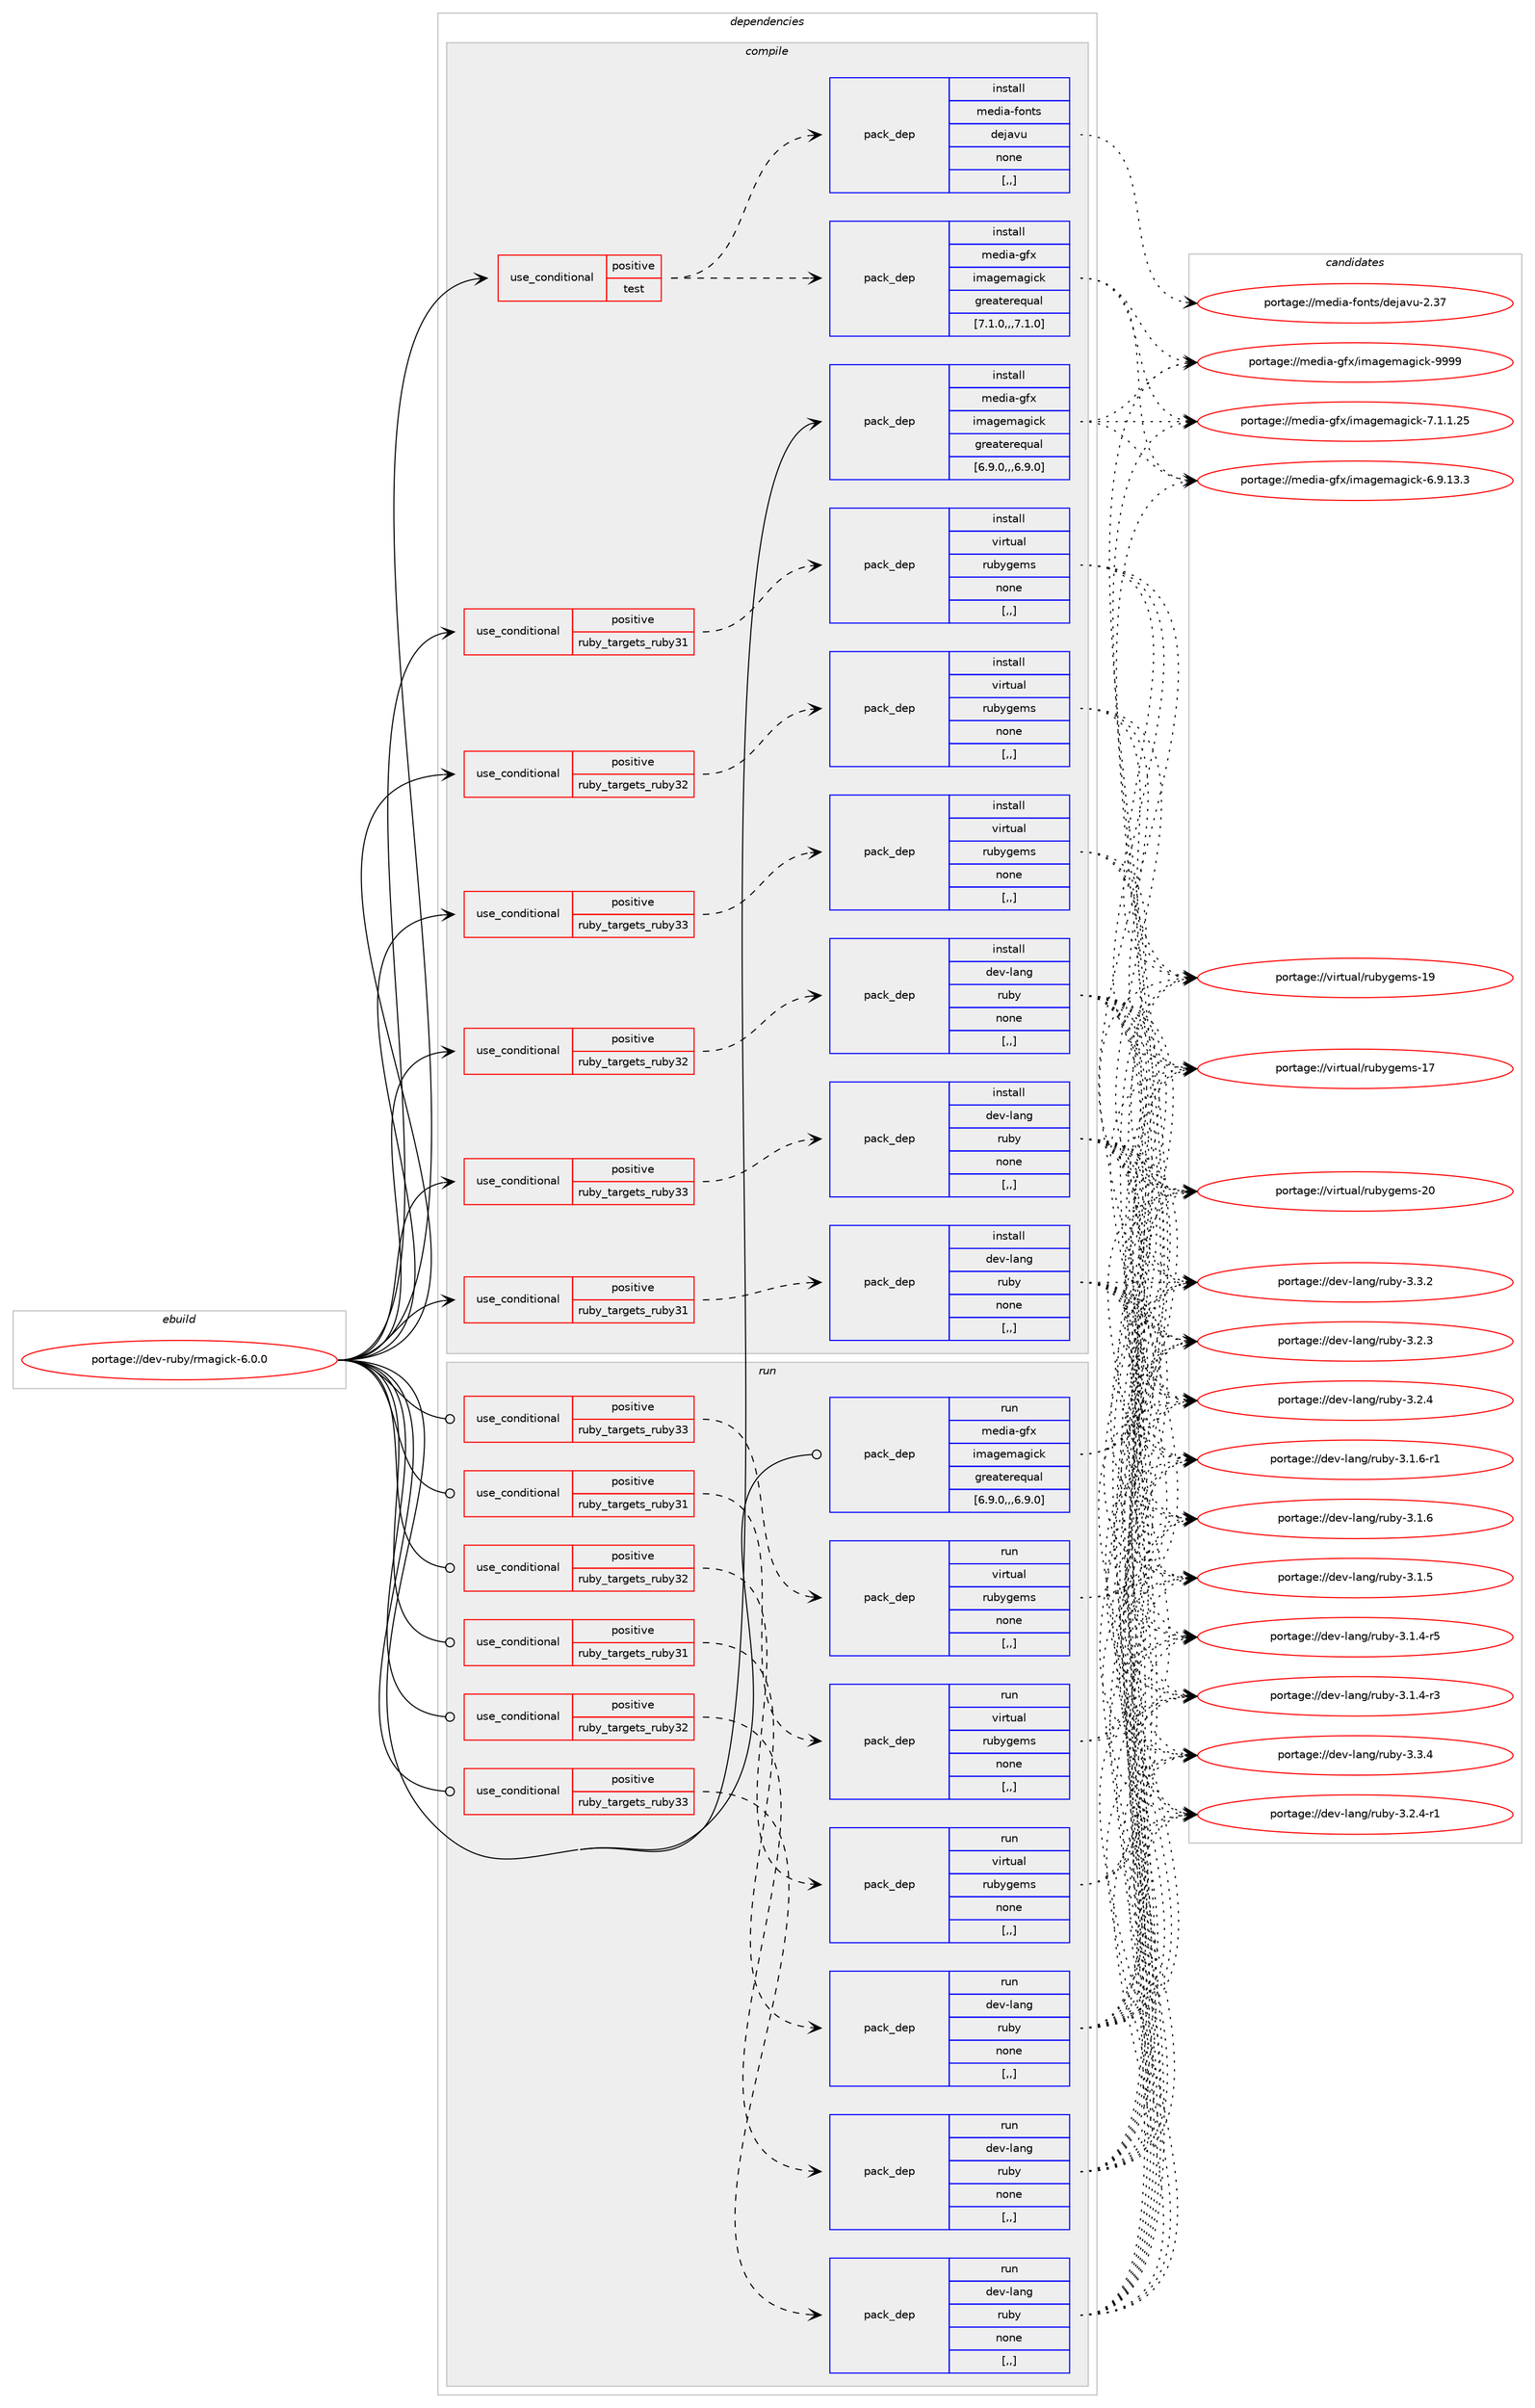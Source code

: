 digraph prolog {

# *************
# Graph options
# *************

newrank=true;
concentrate=true;
compound=true;
graph [rankdir=LR,fontname=Helvetica,fontsize=10,ranksep=1.5];#, ranksep=2.5, nodesep=0.2];
edge  [arrowhead=vee];
node  [fontname=Helvetica,fontsize=10];

# **********
# The ebuild
# **********

subgraph cluster_leftcol {
color=gray;
label=<<i>ebuild</i>>;
id [label="portage://dev-ruby/rmagick-6.0.0", color=red, width=4, href="../dev-ruby/rmagick-6.0.0.svg"];
}

# ****************
# The dependencies
# ****************

subgraph cluster_midcol {
color=gray;
label=<<i>dependencies</i>>;
subgraph cluster_compile {
fillcolor="#eeeeee";
style=filled;
label=<<i>compile</i>>;
subgraph cond54460 {
dependency198378 [label=<<TABLE BORDER="0" CELLBORDER="1" CELLSPACING="0" CELLPADDING="4"><TR><TD ROWSPAN="3" CELLPADDING="10">use_conditional</TD></TR><TR><TD>positive</TD></TR><TR><TD>ruby_targets_ruby31</TD></TR></TABLE>>, shape=none, color=red];
subgraph pack142556 {
dependency198379 [label=<<TABLE BORDER="0" CELLBORDER="1" CELLSPACING="0" CELLPADDING="4" WIDTH="220"><TR><TD ROWSPAN="6" CELLPADDING="30">pack_dep</TD></TR><TR><TD WIDTH="110">install</TD></TR><TR><TD>dev-lang</TD></TR><TR><TD>ruby</TD></TR><TR><TD>none</TD></TR><TR><TD>[,,]</TD></TR></TABLE>>, shape=none, color=blue];
}
dependency198378:e -> dependency198379:w [weight=20,style="dashed",arrowhead="vee"];
}
id:e -> dependency198378:w [weight=20,style="solid",arrowhead="vee"];
subgraph cond54461 {
dependency198380 [label=<<TABLE BORDER="0" CELLBORDER="1" CELLSPACING="0" CELLPADDING="4"><TR><TD ROWSPAN="3" CELLPADDING="10">use_conditional</TD></TR><TR><TD>positive</TD></TR><TR><TD>ruby_targets_ruby31</TD></TR></TABLE>>, shape=none, color=red];
subgraph pack142557 {
dependency198381 [label=<<TABLE BORDER="0" CELLBORDER="1" CELLSPACING="0" CELLPADDING="4" WIDTH="220"><TR><TD ROWSPAN="6" CELLPADDING="30">pack_dep</TD></TR><TR><TD WIDTH="110">install</TD></TR><TR><TD>virtual</TD></TR><TR><TD>rubygems</TD></TR><TR><TD>none</TD></TR><TR><TD>[,,]</TD></TR></TABLE>>, shape=none, color=blue];
}
dependency198380:e -> dependency198381:w [weight=20,style="dashed",arrowhead="vee"];
}
id:e -> dependency198380:w [weight=20,style="solid",arrowhead="vee"];
subgraph cond54462 {
dependency198382 [label=<<TABLE BORDER="0" CELLBORDER="1" CELLSPACING="0" CELLPADDING="4"><TR><TD ROWSPAN="3" CELLPADDING="10">use_conditional</TD></TR><TR><TD>positive</TD></TR><TR><TD>ruby_targets_ruby32</TD></TR></TABLE>>, shape=none, color=red];
subgraph pack142558 {
dependency198383 [label=<<TABLE BORDER="0" CELLBORDER="1" CELLSPACING="0" CELLPADDING="4" WIDTH="220"><TR><TD ROWSPAN="6" CELLPADDING="30">pack_dep</TD></TR><TR><TD WIDTH="110">install</TD></TR><TR><TD>dev-lang</TD></TR><TR><TD>ruby</TD></TR><TR><TD>none</TD></TR><TR><TD>[,,]</TD></TR></TABLE>>, shape=none, color=blue];
}
dependency198382:e -> dependency198383:w [weight=20,style="dashed",arrowhead="vee"];
}
id:e -> dependency198382:w [weight=20,style="solid",arrowhead="vee"];
subgraph cond54463 {
dependency198384 [label=<<TABLE BORDER="0" CELLBORDER="1" CELLSPACING="0" CELLPADDING="4"><TR><TD ROWSPAN="3" CELLPADDING="10">use_conditional</TD></TR><TR><TD>positive</TD></TR><TR><TD>ruby_targets_ruby32</TD></TR></TABLE>>, shape=none, color=red];
subgraph pack142559 {
dependency198385 [label=<<TABLE BORDER="0" CELLBORDER="1" CELLSPACING="0" CELLPADDING="4" WIDTH="220"><TR><TD ROWSPAN="6" CELLPADDING="30">pack_dep</TD></TR><TR><TD WIDTH="110">install</TD></TR><TR><TD>virtual</TD></TR><TR><TD>rubygems</TD></TR><TR><TD>none</TD></TR><TR><TD>[,,]</TD></TR></TABLE>>, shape=none, color=blue];
}
dependency198384:e -> dependency198385:w [weight=20,style="dashed",arrowhead="vee"];
}
id:e -> dependency198384:w [weight=20,style="solid",arrowhead="vee"];
subgraph cond54464 {
dependency198386 [label=<<TABLE BORDER="0" CELLBORDER="1" CELLSPACING="0" CELLPADDING="4"><TR><TD ROWSPAN="3" CELLPADDING="10">use_conditional</TD></TR><TR><TD>positive</TD></TR><TR><TD>ruby_targets_ruby33</TD></TR></TABLE>>, shape=none, color=red];
subgraph pack142560 {
dependency198387 [label=<<TABLE BORDER="0" CELLBORDER="1" CELLSPACING="0" CELLPADDING="4" WIDTH="220"><TR><TD ROWSPAN="6" CELLPADDING="30">pack_dep</TD></TR><TR><TD WIDTH="110">install</TD></TR><TR><TD>dev-lang</TD></TR><TR><TD>ruby</TD></TR><TR><TD>none</TD></TR><TR><TD>[,,]</TD></TR></TABLE>>, shape=none, color=blue];
}
dependency198386:e -> dependency198387:w [weight=20,style="dashed",arrowhead="vee"];
}
id:e -> dependency198386:w [weight=20,style="solid",arrowhead="vee"];
subgraph cond54465 {
dependency198388 [label=<<TABLE BORDER="0" CELLBORDER="1" CELLSPACING="0" CELLPADDING="4"><TR><TD ROWSPAN="3" CELLPADDING="10">use_conditional</TD></TR><TR><TD>positive</TD></TR><TR><TD>ruby_targets_ruby33</TD></TR></TABLE>>, shape=none, color=red];
subgraph pack142561 {
dependency198389 [label=<<TABLE BORDER="0" CELLBORDER="1" CELLSPACING="0" CELLPADDING="4" WIDTH="220"><TR><TD ROWSPAN="6" CELLPADDING="30">pack_dep</TD></TR><TR><TD WIDTH="110">install</TD></TR><TR><TD>virtual</TD></TR><TR><TD>rubygems</TD></TR><TR><TD>none</TD></TR><TR><TD>[,,]</TD></TR></TABLE>>, shape=none, color=blue];
}
dependency198388:e -> dependency198389:w [weight=20,style="dashed",arrowhead="vee"];
}
id:e -> dependency198388:w [weight=20,style="solid",arrowhead="vee"];
subgraph cond54466 {
dependency198390 [label=<<TABLE BORDER="0" CELLBORDER="1" CELLSPACING="0" CELLPADDING="4"><TR><TD ROWSPAN="3" CELLPADDING="10">use_conditional</TD></TR><TR><TD>positive</TD></TR><TR><TD>test</TD></TR></TABLE>>, shape=none, color=red];
subgraph pack142562 {
dependency198391 [label=<<TABLE BORDER="0" CELLBORDER="1" CELLSPACING="0" CELLPADDING="4" WIDTH="220"><TR><TD ROWSPAN="6" CELLPADDING="30">pack_dep</TD></TR><TR><TD WIDTH="110">install</TD></TR><TR><TD>media-gfx</TD></TR><TR><TD>imagemagick</TD></TR><TR><TD>greaterequal</TD></TR><TR><TD>[7.1.0,,,7.1.0]</TD></TR></TABLE>>, shape=none, color=blue];
}
dependency198390:e -> dependency198391:w [weight=20,style="dashed",arrowhead="vee"];
subgraph pack142563 {
dependency198392 [label=<<TABLE BORDER="0" CELLBORDER="1" CELLSPACING="0" CELLPADDING="4" WIDTH="220"><TR><TD ROWSPAN="6" CELLPADDING="30">pack_dep</TD></TR><TR><TD WIDTH="110">install</TD></TR><TR><TD>media-fonts</TD></TR><TR><TD>dejavu</TD></TR><TR><TD>none</TD></TR><TR><TD>[,,]</TD></TR></TABLE>>, shape=none, color=blue];
}
dependency198390:e -> dependency198392:w [weight=20,style="dashed",arrowhead="vee"];
}
id:e -> dependency198390:w [weight=20,style="solid",arrowhead="vee"];
subgraph pack142564 {
dependency198393 [label=<<TABLE BORDER="0" CELLBORDER="1" CELLSPACING="0" CELLPADDING="4" WIDTH="220"><TR><TD ROWSPAN="6" CELLPADDING="30">pack_dep</TD></TR><TR><TD WIDTH="110">install</TD></TR><TR><TD>media-gfx</TD></TR><TR><TD>imagemagick</TD></TR><TR><TD>greaterequal</TD></TR><TR><TD>[6.9.0,,,6.9.0]</TD></TR></TABLE>>, shape=none, color=blue];
}
id:e -> dependency198393:w [weight=20,style="solid",arrowhead="vee"];
}
subgraph cluster_compileandrun {
fillcolor="#eeeeee";
style=filled;
label=<<i>compile and run</i>>;
}
subgraph cluster_run {
fillcolor="#eeeeee";
style=filled;
label=<<i>run</i>>;
subgraph cond54467 {
dependency198394 [label=<<TABLE BORDER="0" CELLBORDER="1" CELLSPACING="0" CELLPADDING="4"><TR><TD ROWSPAN="3" CELLPADDING="10">use_conditional</TD></TR><TR><TD>positive</TD></TR><TR><TD>ruby_targets_ruby31</TD></TR></TABLE>>, shape=none, color=red];
subgraph pack142565 {
dependency198395 [label=<<TABLE BORDER="0" CELLBORDER="1" CELLSPACING="0" CELLPADDING="4" WIDTH="220"><TR><TD ROWSPAN="6" CELLPADDING="30">pack_dep</TD></TR><TR><TD WIDTH="110">run</TD></TR><TR><TD>dev-lang</TD></TR><TR><TD>ruby</TD></TR><TR><TD>none</TD></TR><TR><TD>[,,]</TD></TR></TABLE>>, shape=none, color=blue];
}
dependency198394:e -> dependency198395:w [weight=20,style="dashed",arrowhead="vee"];
}
id:e -> dependency198394:w [weight=20,style="solid",arrowhead="odot"];
subgraph cond54468 {
dependency198396 [label=<<TABLE BORDER="0" CELLBORDER="1" CELLSPACING="0" CELLPADDING="4"><TR><TD ROWSPAN="3" CELLPADDING="10">use_conditional</TD></TR><TR><TD>positive</TD></TR><TR><TD>ruby_targets_ruby31</TD></TR></TABLE>>, shape=none, color=red];
subgraph pack142566 {
dependency198397 [label=<<TABLE BORDER="0" CELLBORDER="1" CELLSPACING="0" CELLPADDING="4" WIDTH="220"><TR><TD ROWSPAN="6" CELLPADDING="30">pack_dep</TD></TR><TR><TD WIDTH="110">run</TD></TR><TR><TD>virtual</TD></TR><TR><TD>rubygems</TD></TR><TR><TD>none</TD></TR><TR><TD>[,,]</TD></TR></TABLE>>, shape=none, color=blue];
}
dependency198396:e -> dependency198397:w [weight=20,style="dashed",arrowhead="vee"];
}
id:e -> dependency198396:w [weight=20,style="solid",arrowhead="odot"];
subgraph cond54469 {
dependency198398 [label=<<TABLE BORDER="0" CELLBORDER="1" CELLSPACING="0" CELLPADDING="4"><TR><TD ROWSPAN="3" CELLPADDING="10">use_conditional</TD></TR><TR><TD>positive</TD></TR><TR><TD>ruby_targets_ruby32</TD></TR></TABLE>>, shape=none, color=red];
subgraph pack142567 {
dependency198399 [label=<<TABLE BORDER="0" CELLBORDER="1" CELLSPACING="0" CELLPADDING="4" WIDTH="220"><TR><TD ROWSPAN="6" CELLPADDING="30">pack_dep</TD></TR><TR><TD WIDTH="110">run</TD></TR><TR><TD>dev-lang</TD></TR><TR><TD>ruby</TD></TR><TR><TD>none</TD></TR><TR><TD>[,,]</TD></TR></TABLE>>, shape=none, color=blue];
}
dependency198398:e -> dependency198399:w [weight=20,style="dashed",arrowhead="vee"];
}
id:e -> dependency198398:w [weight=20,style="solid",arrowhead="odot"];
subgraph cond54470 {
dependency198400 [label=<<TABLE BORDER="0" CELLBORDER="1" CELLSPACING="0" CELLPADDING="4"><TR><TD ROWSPAN="3" CELLPADDING="10">use_conditional</TD></TR><TR><TD>positive</TD></TR><TR><TD>ruby_targets_ruby32</TD></TR></TABLE>>, shape=none, color=red];
subgraph pack142568 {
dependency198401 [label=<<TABLE BORDER="0" CELLBORDER="1" CELLSPACING="0" CELLPADDING="4" WIDTH="220"><TR><TD ROWSPAN="6" CELLPADDING="30">pack_dep</TD></TR><TR><TD WIDTH="110">run</TD></TR><TR><TD>virtual</TD></TR><TR><TD>rubygems</TD></TR><TR><TD>none</TD></TR><TR><TD>[,,]</TD></TR></TABLE>>, shape=none, color=blue];
}
dependency198400:e -> dependency198401:w [weight=20,style="dashed",arrowhead="vee"];
}
id:e -> dependency198400:w [weight=20,style="solid",arrowhead="odot"];
subgraph cond54471 {
dependency198402 [label=<<TABLE BORDER="0" CELLBORDER="1" CELLSPACING="0" CELLPADDING="4"><TR><TD ROWSPAN="3" CELLPADDING="10">use_conditional</TD></TR><TR><TD>positive</TD></TR><TR><TD>ruby_targets_ruby33</TD></TR></TABLE>>, shape=none, color=red];
subgraph pack142569 {
dependency198403 [label=<<TABLE BORDER="0" CELLBORDER="1" CELLSPACING="0" CELLPADDING="4" WIDTH="220"><TR><TD ROWSPAN="6" CELLPADDING="30">pack_dep</TD></TR><TR><TD WIDTH="110">run</TD></TR><TR><TD>dev-lang</TD></TR><TR><TD>ruby</TD></TR><TR><TD>none</TD></TR><TR><TD>[,,]</TD></TR></TABLE>>, shape=none, color=blue];
}
dependency198402:e -> dependency198403:w [weight=20,style="dashed",arrowhead="vee"];
}
id:e -> dependency198402:w [weight=20,style="solid",arrowhead="odot"];
subgraph cond54472 {
dependency198404 [label=<<TABLE BORDER="0" CELLBORDER="1" CELLSPACING="0" CELLPADDING="4"><TR><TD ROWSPAN="3" CELLPADDING="10">use_conditional</TD></TR><TR><TD>positive</TD></TR><TR><TD>ruby_targets_ruby33</TD></TR></TABLE>>, shape=none, color=red];
subgraph pack142570 {
dependency198405 [label=<<TABLE BORDER="0" CELLBORDER="1" CELLSPACING="0" CELLPADDING="4" WIDTH="220"><TR><TD ROWSPAN="6" CELLPADDING="30">pack_dep</TD></TR><TR><TD WIDTH="110">run</TD></TR><TR><TD>virtual</TD></TR><TR><TD>rubygems</TD></TR><TR><TD>none</TD></TR><TR><TD>[,,]</TD></TR></TABLE>>, shape=none, color=blue];
}
dependency198404:e -> dependency198405:w [weight=20,style="dashed",arrowhead="vee"];
}
id:e -> dependency198404:w [weight=20,style="solid",arrowhead="odot"];
subgraph pack142571 {
dependency198406 [label=<<TABLE BORDER="0" CELLBORDER="1" CELLSPACING="0" CELLPADDING="4" WIDTH="220"><TR><TD ROWSPAN="6" CELLPADDING="30">pack_dep</TD></TR><TR><TD WIDTH="110">run</TD></TR><TR><TD>media-gfx</TD></TR><TR><TD>imagemagick</TD></TR><TR><TD>greaterequal</TD></TR><TR><TD>[6.9.0,,,6.9.0]</TD></TR></TABLE>>, shape=none, color=blue];
}
id:e -> dependency198406:w [weight=20,style="solid",arrowhead="odot"];
}
}

# **************
# The candidates
# **************

subgraph cluster_choices {
rank=same;
color=gray;
label=<<i>candidates</i>>;

subgraph choice142556 {
color=black;
nodesep=1;
choice10010111845108971101034711411798121455146514652 [label="portage://dev-lang/ruby-3.3.4", color=red, width=4,href="../dev-lang/ruby-3.3.4.svg"];
choice10010111845108971101034711411798121455146514650 [label="portage://dev-lang/ruby-3.3.2", color=red, width=4,href="../dev-lang/ruby-3.3.2.svg"];
choice100101118451089711010347114117981214551465046524511449 [label="portage://dev-lang/ruby-3.2.4-r1", color=red, width=4,href="../dev-lang/ruby-3.2.4-r1.svg"];
choice10010111845108971101034711411798121455146504652 [label="portage://dev-lang/ruby-3.2.4", color=red, width=4,href="../dev-lang/ruby-3.2.4.svg"];
choice10010111845108971101034711411798121455146504651 [label="portage://dev-lang/ruby-3.2.3", color=red, width=4,href="../dev-lang/ruby-3.2.3.svg"];
choice100101118451089711010347114117981214551464946544511449 [label="portage://dev-lang/ruby-3.1.6-r1", color=red, width=4,href="../dev-lang/ruby-3.1.6-r1.svg"];
choice10010111845108971101034711411798121455146494654 [label="portage://dev-lang/ruby-3.1.6", color=red, width=4,href="../dev-lang/ruby-3.1.6.svg"];
choice10010111845108971101034711411798121455146494653 [label="portage://dev-lang/ruby-3.1.5", color=red, width=4,href="../dev-lang/ruby-3.1.5.svg"];
choice100101118451089711010347114117981214551464946524511453 [label="portage://dev-lang/ruby-3.1.4-r5", color=red, width=4,href="../dev-lang/ruby-3.1.4-r5.svg"];
choice100101118451089711010347114117981214551464946524511451 [label="portage://dev-lang/ruby-3.1.4-r3", color=red, width=4,href="../dev-lang/ruby-3.1.4-r3.svg"];
dependency198379:e -> choice10010111845108971101034711411798121455146514652:w [style=dotted,weight="100"];
dependency198379:e -> choice10010111845108971101034711411798121455146514650:w [style=dotted,weight="100"];
dependency198379:e -> choice100101118451089711010347114117981214551465046524511449:w [style=dotted,weight="100"];
dependency198379:e -> choice10010111845108971101034711411798121455146504652:w [style=dotted,weight="100"];
dependency198379:e -> choice10010111845108971101034711411798121455146504651:w [style=dotted,weight="100"];
dependency198379:e -> choice100101118451089711010347114117981214551464946544511449:w [style=dotted,weight="100"];
dependency198379:e -> choice10010111845108971101034711411798121455146494654:w [style=dotted,weight="100"];
dependency198379:e -> choice10010111845108971101034711411798121455146494653:w [style=dotted,weight="100"];
dependency198379:e -> choice100101118451089711010347114117981214551464946524511453:w [style=dotted,weight="100"];
dependency198379:e -> choice100101118451089711010347114117981214551464946524511451:w [style=dotted,weight="100"];
}
subgraph choice142557 {
color=black;
nodesep=1;
choice118105114116117971084711411798121103101109115455048 [label="portage://virtual/rubygems-20", color=red, width=4,href="../virtual/rubygems-20.svg"];
choice118105114116117971084711411798121103101109115454957 [label="portage://virtual/rubygems-19", color=red, width=4,href="../virtual/rubygems-19.svg"];
choice118105114116117971084711411798121103101109115454955 [label="portage://virtual/rubygems-17", color=red, width=4,href="../virtual/rubygems-17.svg"];
dependency198381:e -> choice118105114116117971084711411798121103101109115455048:w [style=dotted,weight="100"];
dependency198381:e -> choice118105114116117971084711411798121103101109115454957:w [style=dotted,weight="100"];
dependency198381:e -> choice118105114116117971084711411798121103101109115454955:w [style=dotted,weight="100"];
}
subgraph choice142558 {
color=black;
nodesep=1;
choice10010111845108971101034711411798121455146514652 [label="portage://dev-lang/ruby-3.3.4", color=red, width=4,href="../dev-lang/ruby-3.3.4.svg"];
choice10010111845108971101034711411798121455146514650 [label="portage://dev-lang/ruby-3.3.2", color=red, width=4,href="../dev-lang/ruby-3.3.2.svg"];
choice100101118451089711010347114117981214551465046524511449 [label="portage://dev-lang/ruby-3.2.4-r1", color=red, width=4,href="../dev-lang/ruby-3.2.4-r1.svg"];
choice10010111845108971101034711411798121455146504652 [label="portage://dev-lang/ruby-3.2.4", color=red, width=4,href="../dev-lang/ruby-3.2.4.svg"];
choice10010111845108971101034711411798121455146504651 [label="portage://dev-lang/ruby-3.2.3", color=red, width=4,href="../dev-lang/ruby-3.2.3.svg"];
choice100101118451089711010347114117981214551464946544511449 [label="portage://dev-lang/ruby-3.1.6-r1", color=red, width=4,href="../dev-lang/ruby-3.1.6-r1.svg"];
choice10010111845108971101034711411798121455146494654 [label="portage://dev-lang/ruby-3.1.6", color=red, width=4,href="../dev-lang/ruby-3.1.6.svg"];
choice10010111845108971101034711411798121455146494653 [label="portage://dev-lang/ruby-3.1.5", color=red, width=4,href="../dev-lang/ruby-3.1.5.svg"];
choice100101118451089711010347114117981214551464946524511453 [label="portage://dev-lang/ruby-3.1.4-r5", color=red, width=4,href="../dev-lang/ruby-3.1.4-r5.svg"];
choice100101118451089711010347114117981214551464946524511451 [label="portage://dev-lang/ruby-3.1.4-r3", color=red, width=4,href="../dev-lang/ruby-3.1.4-r3.svg"];
dependency198383:e -> choice10010111845108971101034711411798121455146514652:w [style=dotted,weight="100"];
dependency198383:e -> choice10010111845108971101034711411798121455146514650:w [style=dotted,weight="100"];
dependency198383:e -> choice100101118451089711010347114117981214551465046524511449:w [style=dotted,weight="100"];
dependency198383:e -> choice10010111845108971101034711411798121455146504652:w [style=dotted,weight="100"];
dependency198383:e -> choice10010111845108971101034711411798121455146504651:w [style=dotted,weight="100"];
dependency198383:e -> choice100101118451089711010347114117981214551464946544511449:w [style=dotted,weight="100"];
dependency198383:e -> choice10010111845108971101034711411798121455146494654:w [style=dotted,weight="100"];
dependency198383:e -> choice10010111845108971101034711411798121455146494653:w [style=dotted,weight="100"];
dependency198383:e -> choice100101118451089711010347114117981214551464946524511453:w [style=dotted,weight="100"];
dependency198383:e -> choice100101118451089711010347114117981214551464946524511451:w [style=dotted,weight="100"];
}
subgraph choice142559 {
color=black;
nodesep=1;
choice118105114116117971084711411798121103101109115455048 [label="portage://virtual/rubygems-20", color=red, width=4,href="../virtual/rubygems-20.svg"];
choice118105114116117971084711411798121103101109115454957 [label="portage://virtual/rubygems-19", color=red, width=4,href="../virtual/rubygems-19.svg"];
choice118105114116117971084711411798121103101109115454955 [label="portage://virtual/rubygems-17", color=red, width=4,href="../virtual/rubygems-17.svg"];
dependency198385:e -> choice118105114116117971084711411798121103101109115455048:w [style=dotted,weight="100"];
dependency198385:e -> choice118105114116117971084711411798121103101109115454957:w [style=dotted,weight="100"];
dependency198385:e -> choice118105114116117971084711411798121103101109115454955:w [style=dotted,weight="100"];
}
subgraph choice142560 {
color=black;
nodesep=1;
choice10010111845108971101034711411798121455146514652 [label="portage://dev-lang/ruby-3.3.4", color=red, width=4,href="../dev-lang/ruby-3.3.4.svg"];
choice10010111845108971101034711411798121455146514650 [label="portage://dev-lang/ruby-3.3.2", color=red, width=4,href="../dev-lang/ruby-3.3.2.svg"];
choice100101118451089711010347114117981214551465046524511449 [label="portage://dev-lang/ruby-3.2.4-r1", color=red, width=4,href="../dev-lang/ruby-3.2.4-r1.svg"];
choice10010111845108971101034711411798121455146504652 [label="portage://dev-lang/ruby-3.2.4", color=red, width=4,href="../dev-lang/ruby-3.2.4.svg"];
choice10010111845108971101034711411798121455146504651 [label="portage://dev-lang/ruby-3.2.3", color=red, width=4,href="../dev-lang/ruby-3.2.3.svg"];
choice100101118451089711010347114117981214551464946544511449 [label="portage://dev-lang/ruby-3.1.6-r1", color=red, width=4,href="../dev-lang/ruby-3.1.6-r1.svg"];
choice10010111845108971101034711411798121455146494654 [label="portage://dev-lang/ruby-3.1.6", color=red, width=4,href="../dev-lang/ruby-3.1.6.svg"];
choice10010111845108971101034711411798121455146494653 [label="portage://dev-lang/ruby-3.1.5", color=red, width=4,href="../dev-lang/ruby-3.1.5.svg"];
choice100101118451089711010347114117981214551464946524511453 [label="portage://dev-lang/ruby-3.1.4-r5", color=red, width=4,href="../dev-lang/ruby-3.1.4-r5.svg"];
choice100101118451089711010347114117981214551464946524511451 [label="portage://dev-lang/ruby-3.1.4-r3", color=red, width=4,href="../dev-lang/ruby-3.1.4-r3.svg"];
dependency198387:e -> choice10010111845108971101034711411798121455146514652:w [style=dotted,weight="100"];
dependency198387:e -> choice10010111845108971101034711411798121455146514650:w [style=dotted,weight="100"];
dependency198387:e -> choice100101118451089711010347114117981214551465046524511449:w [style=dotted,weight="100"];
dependency198387:e -> choice10010111845108971101034711411798121455146504652:w [style=dotted,weight="100"];
dependency198387:e -> choice10010111845108971101034711411798121455146504651:w [style=dotted,weight="100"];
dependency198387:e -> choice100101118451089711010347114117981214551464946544511449:w [style=dotted,weight="100"];
dependency198387:e -> choice10010111845108971101034711411798121455146494654:w [style=dotted,weight="100"];
dependency198387:e -> choice10010111845108971101034711411798121455146494653:w [style=dotted,weight="100"];
dependency198387:e -> choice100101118451089711010347114117981214551464946524511453:w [style=dotted,weight="100"];
dependency198387:e -> choice100101118451089711010347114117981214551464946524511451:w [style=dotted,weight="100"];
}
subgraph choice142561 {
color=black;
nodesep=1;
choice118105114116117971084711411798121103101109115455048 [label="portage://virtual/rubygems-20", color=red, width=4,href="../virtual/rubygems-20.svg"];
choice118105114116117971084711411798121103101109115454957 [label="portage://virtual/rubygems-19", color=red, width=4,href="../virtual/rubygems-19.svg"];
choice118105114116117971084711411798121103101109115454955 [label="portage://virtual/rubygems-17", color=red, width=4,href="../virtual/rubygems-17.svg"];
dependency198389:e -> choice118105114116117971084711411798121103101109115455048:w [style=dotted,weight="100"];
dependency198389:e -> choice118105114116117971084711411798121103101109115454957:w [style=dotted,weight="100"];
dependency198389:e -> choice118105114116117971084711411798121103101109115454955:w [style=dotted,weight="100"];
}
subgraph choice142562 {
color=black;
nodesep=1;
choice1091011001059745103102120471051099710310110997103105991074557575757 [label="portage://media-gfx/imagemagick-9999", color=red, width=4,href="../media-gfx/imagemagick-9999.svg"];
choice109101100105974510310212047105109971031011099710310599107455546494649465053 [label="portage://media-gfx/imagemagick-7.1.1.25", color=red, width=4,href="../media-gfx/imagemagick-7.1.1.25.svg"];
choice109101100105974510310212047105109971031011099710310599107455446574649514651 [label="portage://media-gfx/imagemagick-6.9.13.3", color=red, width=4,href="../media-gfx/imagemagick-6.9.13.3.svg"];
dependency198391:e -> choice1091011001059745103102120471051099710310110997103105991074557575757:w [style=dotted,weight="100"];
dependency198391:e -> choice109101100105974510310212047105109971031011099710310599107455546494649465053:w [style=dotted,weight="100"];
dependency198391:e -> choice109101100105974510310212047105109971031011099710310599107455446574649514651:w [style=dotted,weight="100"];
}
subgraph choice142563 {
color=black;
nodesep=1;
choice109101100105974510211111011611547100101106971181174550465155 [label="portage://media-fonts/dejavu-2.37", color=red, width=4,href="../media-fonts/dejavu-2.37.svg"];
dependency198392:e -> choice109101100105974510211111011611547100101106971181174550465155:w [style=dotted,weight="100"];
}
subgraph choice142564 {
color=black;
nodesep=1;
choice1091011001059745103102120471051099710310110997103105991074557575757 [label="portage://media-gfx/imagemagick-9999", color=red, width=4,href="../media-gfx/imagemagick-9999.svg"];
choice109101100105974510310212047105109971031011099710310599107455546494649465053 [label="portage://media-gfx/imagemagick-7.1.1.25", color=red, width=4,href="../media-gfx/imagemagick-7.1.1.25.svg"];
choice109101100105974510310212047105109971031011099710310599107455446574649514651 [label="portage://media-gfx/imagemagick-6.9.13.3", color=red, width=4,href="../media-gfx/imagemagick-6.9.13.3.svg"];
dependency198393:e -> choice1091011001059745103102120471051099710310110997103105991074557575757:w [style=dotted,weight="100"];
dependency198393:e -> choice109101100105974510310212047105109971031011099710310599107455546494649465053:w [style=dotted,weight="100"];
dependency198393:e -> choice109101100105974510310212047105109971031011099710310599107455446574649514651:w [style=dotted,weight="100"];
}
subgraph choice142565 {
color=black;
nodesep=1;
choice10010111845108971101034711411798121455146514652 [label="portage://dev-lang/ruby-3.3.4", color=red, width=4,href="../dev-lang/ruby-3.3.4.svg"];
choice10010111845108971101034711411798121455146514650 [label="portage://dev-lang/ruby-3.3.2", color=red, width=4,href="../dev-lang/ruby-3.3.2.svg"];
choice100101118451089711010347114117981214551465046524511449 [label="portage://dev-lang/ruby-3.2.4-r1", color=red, width=4,href="../dev-lang/ruby-3.2.4-r1.svg"];
choice10010111845108971101034711411798121455146504652 [label="portage://dev-lang/ruby-3.2.4", color=red, width=4,href="../dev-lang/ruby-3.2.4.svg"];
choice10010111845108971101034711411798121455146504651 [label="portage://dev-lang/ruby-3.2.3", color=red, width=4,href="../dev-lang/ruby-3.2.3.svg"];
choice100101118451089711010347114117981214551464946544511449 [label="portage://dev-lang/ruby-3.1.6-r1", color=red, width=4,href="../dev-lang/ruby-3.1.6-r1.svg"];
choice10010111845108971101034711411798121455146494654 [label="portage://dev-lang/ruby-3.1.6", color=red, width=4,href="../dev-lang/ruby-3.1.6.svg"];
choice10010111845108971101034711411798121455146494653 [label="portage://dev-lang/ruby-3.1.5", color=red, width=4,href="../dev-lang/ruby-3.1.5.svg"];
choice100101118451089711010347114117981214551464946524511453 [label="portage://dev-lang/ruby-3.1.4-r5", color=red, width=4,href="../dev-lang/ruby-3.1.4-r5.svg"];
choice100101118451089711010347114117981214551464946524511451 [label="portage://dev-lang/ruby-3.1.4-r3", color=red, width=4,href="../dev-lang/ruby-3.1.4-r3.svg"];
dependency198395:e -> choice10010111845108971101034711411798121455146514652:w [style=dotted,weight="100"];
dependency198395:e -> choice10010111845108971101034711411798121455146514650:w [style=dotted,weight="100"];
dependency198395:e -> choice100101118451089711010347114117981214551465046524511449:w [style=dotted,weight="100"];
dependency198395:e -> choice10010111845108971101034711411798121455146504652:w [style=dotted,weight="100"];
dependency198395:e -> choice10010111845108971101034711411798121455146504651:w [style=dotted,weight="100"];
dependency198395:e -> choice100101118451089711010347114117981214551464946544511449:w [style=dotted,weight="100"];
dependency198395:e -> choice10010111845108971101034711411798121455146494654:w [style=dotted,weight="100"];
dependency198395:e -> choice10010111845108971101034711411798121455146494653:w [style=dotted,weight="100"];
dependency198395:e -> choice100101118451089711010347114117981214551464946524511453:w [style=dotted,weight="100"];
dependency198395:e -> choice100101118451089711010347114117981214551464946524511451:w [style=dotted,weight="100"];
}
subgraph choice142566 {
color=black;
nodesep=1;
choice118105114116117971084711411798121103101109115455048 [label="portage://virtual/rubygems-20", color=red, width=4,href="../virtual/rubygems-20.svg"];
choice118105114116117971084711411798121103101109115454957 [label="portage://virtual/rubygems-19", color=red, width=4,href="../virtual/rubygems-19.svg"];
choice118105114116117971084711411798121103101109115454955 [label="portage://virtual/rubygems-17", color=red, width=4,href="../virtual/rubygems-17.svg"];
dependency198397:e -> choice118105114116117971084711411798121103101109115455048:w [style=dotted,weight="100"];
dependency198397:e -> choice118105114116117971084711411798121103101109115454957:w [style=dotted,weight="100"];
dependency198397:e -> choice118105114116117971084711411798121103101109115454955:w [style=dotted,weight="100"];
}
subgraph choice142567 {
color=black;
nodesep=1;
choice10010111845108971101034711411798121455146514652 [label="portage://dev-lang/ruby-3.3.4", color=red, width=4,href="../dev-lang/ruby-3.3.4.svg"];
choice10010111845108971101034711411798121455146514650 [label="portage://dev-lang/ruby-3.3.2", color=red, width=4,href="../dev-lang/ruby-3.3.2.svg"];
choice100101118451089711010347114117981214551465046524511449 [label="portage://dev-lang/ruby-3.2.4-r1", color=red, width=4,href="../dev-lang/ruby-3.2.4-r1.svg"];
choice10010111845108971101034711411798121455146504652 [label="portage://dev-lang/ruby-3.2.4", color=red, width=4,href="../dev-lang/ruby-3.2.4.svg"];
choice10010111845108971101034711411798121455146504651 [label="portage://dev-lang/ruby-3.2.3", color=red, width=4,href="../dev-lang/ruby-3.2.3.svg"];
choice100101118451089711010347114117981214551464946544511449 [label="portage://dev-lang/ruby-3.1.6-r1", color=red, width=4,href="../dev-lang/ruby-3.1.6-r1.svg"];
choice10010111845108971101034711411798121455146494654 [label="portage://dev-lang/ruby-3.1.6", color=red, width=4,href="../dev-lang/ruby-3.1.6.svg"];
choice10010111845108971101034711411798121455146494653 [label="portage://dev-lang/ruby-3.1.5", color=red, width=4,href="../dev-lang/ruby-3.1.5.svg"];
choice100101118451089711010347114117981214551464946524511453 [label="portage://dev-lang/ruby-3.1.4-r5", color=red, width=4,href="../dev-lang/ruby-3.1.4-r5.svg"];
choice100101118451089711010347114117981214551464946524511451 [label="portage://dev-lang/ruby-3.1.4-r3", color=red, width=4,href="../dev-lang/ruby-3.1.4-r3.svg"];
dependency198399:e -> choice10010111845108971101034711411798121455146514652:w [style=dotted,weight="100"];
dependency198399:e -> choice10010111845108971101034711411798121455146514650:w [style=dotted,weight="100"];
dependency198399:e -> choice100101118451089711010347114117981214551465046524511449:w [style=dotted,weight="100"];
dependency198399:e -> choice10010111845108971101034711411798121455146504652:w [style=dotted,weight="100"];
dependency198399:e -> choice10010111845108971101034711411798121455146504651:w [style=dotted,weight="100"];
dependency198399:e -> choice100101118451089711010347114117981214551464946544511449:w [style=dotted,weight="100"];
dependency198399:e -> choice10010111845108971101034711411798121455146494654:w [style=dotted,weight="100"];
dependency198399:e -> choice10010111845108971101034711411798121455146494653:w [style=dotted,weight="100"];
dependency198399:e -> choice100101118451089711010347114117981214551464946524511453:w [style=dotted,weight="100"];
dependency198399:e -> choice100101118451089711010347114117981214551464946524511451:w [style=dotted,weight="100"];
}
subgraph choice142568 {
color=black;
nodesep=1;
choice118105114116117971084711411798121103101109115455048 [label="portage://virtual/rubygems-20", color=red, width=4,href="../virtual/rubygems-20.svg"];
choice118105114116117971084711411798121103101109115454957 [label="portage://virtual/rubygems-19", color=red, width=4,href="../virtual/rubygems-19.svg"];
choice118105114116117971084711411798121103101109115454955 [label="portage://virtual/rubygems-17", color=red, width=4,href="../virtual/rubygems-17.svg"];
dependency198401:e -> choice118105114116117971084711411798121103101109115455048:w [style=dotted,weight="100"];
dependency198401:e -> choice118105114116117971084711411798121103101109115454957:w [style=dotted,weight="100"];
dependency198401:e -> choice118105114116117971084711411798121103101109115454955:w [style=dotted,weight="100"];
}
subgraph choice142569 {
color=black;
nodesep=1;
choice10010111845108971101034711411798121455146514652 [label="portage://dev-lang/ruby-3.3.4", color=red, width=4,href="../dev-lang/ruby-3.3.4.svg"];
choice10010111845108971101034711411798121455146514650 [label="portage://dev-lang/ruby-3.3.2", color=red, width=4,href="../dev-lang/ruby-3.3.2.svg"];
choice100101118451089711010347114117981214551465046524511449 [label="portage://dev-lang/ruby-3.2.4-r1", color=red, width=4,href="../dev-lang/ruby-3.2.4-r1.svg"];
choice10010111845108971101034711411798121455146504652 [label="portage://dev-lang/ruby-3.2.4", color=red, width=4,href="../dev-lang/ruby-3.2.4.svg"];
choice10010111845108971101034711411798121455146504651 [label="portage://dev-lang/ruby-3.2.3", color=red, width=4,href="../dev-lang/ruby-3.2.3.svg"];
choice100101118451089711010347114117981214551464946544511449 [label="portage://dev-lang/ruby-3.1.6-r1", color=red, width=4,href="../dev-lang/ruby-3.1.6-r1.svg"];
choice10010111845108971101034711411798121455146494654 [label="portage://dev-lang/ruby-3.1.6", color=red, width=4,href="../dev-lang/ruby-3.1.6.svg"];
choice10010111845108971101034711411798121455146494653 [label="portage://dev-lang/ruby-3.1.5", color=red, width=4,href="../dev-lang/ruby-3.1.5.svg"];
choice100101118451089711010347114117981214551464946524511453 [label="portage://dev-lang/ruby-3.1.4-r5", color=red, width=4,href="../dev-lang/ruby-3.1.4-r5.svg"];
choice100101118451089711010347114117981214551464946524511451 [label="portage://dev-lang/ruby-3.1.4-r3", color=red, width=4,href="../dev-lang/ruby-3.1.4-r3.svg"];
dependency198403:e -> choice10010111845108971101034711411798121455146514652:w [style=dotted,weight="100"];
dependency198403:e -> choice10010111845108971101034711411798121455146514650:w [style=dotted,weight="100"];
dependency198403:e -> choice100101118451089711010347114117981214551465046524511449:w [style=dotted,weight="100"];
dependency198403:e -> choice10010111845108971101034711411798121455146504652:w [style=dotted,weight="100"];
dependency198403:e -> choice10010111845108971101034711411798121455146504651:w [style=dotted,weight="100"];
dependency198403:e -> choice100101118451089711010347114117981214551464946544511449:w [style=dotted,weight="100"];
dependency198403:e -> choice10010111845108971101034711411798121455146494654:w [style=dotted,weight="100"];
dependency198403:e -> choice10010111845108971101034711411798121455146494653:w [style=dotted,weight="100"];
dependency198403:e -> choice100101118451089711010347114117981214551464946524511453:w [style=dotted,weight="100"];
dependency198403:e -> choice100101118451089711010347114117981214551464946524511451:w [style=dotted,weight="100"];
}
subgraph choice142570 {
color=black;
nodesep=1;
choice118105114116117971084711411798121103101109115455048 [label="portage://virtual/rubygems-20", color=red, width=4,href="../virtual/rubygems-20.svg"];
choice118105114116117971084711411798121103101109115454957 [label="portage://virtual/rubygems-19", color=red, width=4,href="../virtual/rubygems-19.svg"];
choice118105114116117971084711411798121103101109115454955 [label="portage://virtual/rubygems-17", color=red, width=4,href="../virtual/rubygems-17.svg"];
dependency198405:e -> choice118105114116117971084711411798121103101109115455048:w [style=dotted,weight="100"];
dependency198405:e -> choice118105114116117971084711411798121103101109115454957:w [style=dotted,weight="100"];
dependency198405:e -> choice118105114116117971084711411798121103101109115454955:w [style=dotted,weight="100"];
}
subgraph choice142571 {
color=black;
nodesep=1;
choice1091011001059745103102120471051099710310110997103105991074557575757 [label="portage://media-gfx/imagemagick-9999", color=red, width=4,href="../media-gfx/imagemagick-9999.svg"];
choice109101100105974510310212047105109971031011099710310599107455546494649465053 [label="portage://media-gfx/imagemagick-7.1.1.25", color=red, width=4,href="../media-gfx/imagemagick-7.1.1.25.svg"];
choice109101100105974510310212047105109971031011099710310599107455446574649514651 [label="portage://media-gfx/imagemagick-6.9.13.3", color=red, width=4,href="../media-gfx/imagemagick-6.9.13.3.svg"];
dependency198406:e -> choice1091011001059745103102120471051099710310110997103105991074557575757:w [style=dotted,weight="100"];
dependency198406:e -> choice109101100105974510310212047105109971031011099710310599107455546494649465053:w [style=dotted,weight="100"];
dependency198406:e -> choice109101100105974510310212047105109971031011099710310599107455446574649514651:w [style=dotted,weight="100"];
}
}

}
